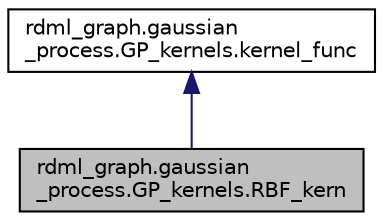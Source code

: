 digraph "rdml_graph.gaussian_process.GP_kernels.RBF_kern"
{
 // LATEX_PDF_SIZE
  edge [fontname="Helvetica",fontsize="10",labelfontname="Helvetica",labelfontsize="10"];
  node [fontname="Helvetica",fontsize="10",shape=record];
  Node1 [label="rdml_graph.gaussian\l_process.GP_kernels.RBF_kern",height=0.2,width=0.4,color="black", fillcolor="grey75", style="filled", fontcolor="black",tooltip="RBF_kern Radial basis function for two points."];
  Node2 -> Node1 [dir="back",color="midnightblue",fontsize="10",style="solid",fontname="Helvetica"];
  Node2 [label="rdml_graph.gaussian\l_process.GP_kernels.kernel_func",height=0.2,width=0.4,color="black", fillcolor="white", style="filled",URL="$classrdml__graph_1_1gaussian__process_1_1GP__kernels_1_1kernel__func.html",tooltip="Base kernel function class."];
}
